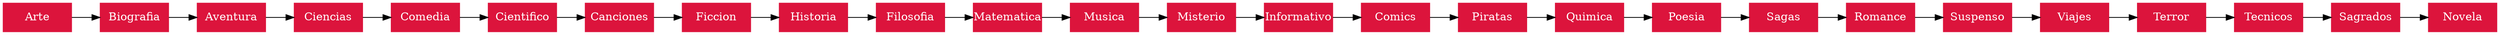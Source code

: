 digraph G{
rankdir=LR;
node [margin=0 shape=box width=1.2 color=crimson fontcolor=white style=filled ];
Arte->Biografia->Aventura->Ciencias->Comedia->Cientifico->Canciones->Ficcion->Historia->Filosofia->Matematica->Musica->Misterio->Informativo->Comics->Piratas->Quimica->Poesia->Sagas->Romance->Suspenso->Viajes->Terror->Tecnicos->Sagrados->Novela
}